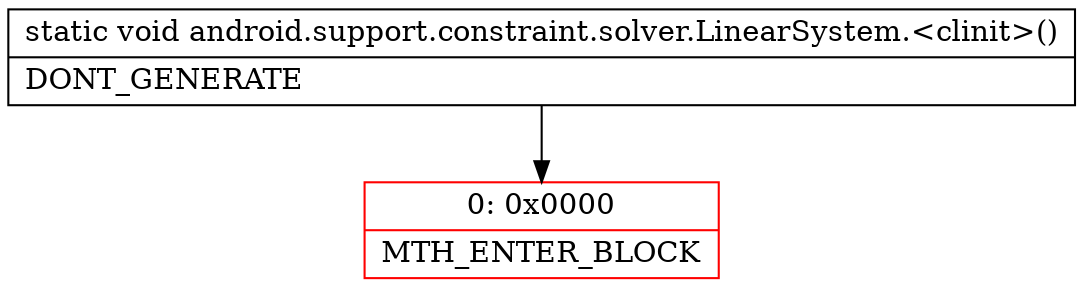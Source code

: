 digraph "CFG forandroid.support.constraint.solver.LinearSystem.\<clinit\>()V" {
subgraph cluster_Region_758445891 {
label = "R(0)";
node [shape=record,color=blue];
}
Node_0 [shape=record,color=red,label="{0\:\ 0x0000|MTH_ENTER_BLOCK\l}"];
MethodNode[shape=record,label="{static void android.support.constraint.solver.LinearSystem.\<clinit\>()  | DONT_GENERATE\l}"];
MethodNode -> Node_0;
}

